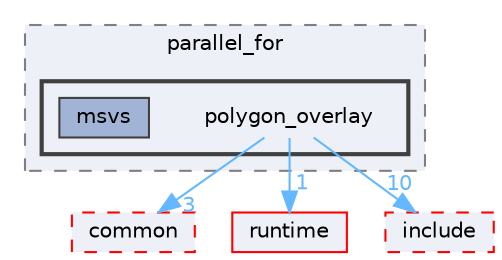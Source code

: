 digraph "external/taskflow/3rd-party/tbb/examples/parallel_for/polygon_overlay"
{
 // LATEX_PDF_SIZE
  bgcolor="transparent";
  edge [fontname=Helvetica,fontsize=10,labelfontname=Helvetica,labelfontsize=10];
  node [fontname=Helvetica,fontsize=10,shape=box,height=0.2,width=0.4];
  compound=true
  subgraph clusterdir_c19d9c190765b3f8fd642fafe7395bab {
    graph [ bgcolor="#edf0f7", pencolor="grey50", label="parallel_for", fontname=Helvetica,fontsize=10 style="filled,dashed", URL="dir_c19d9c190765b3f8fd642fafe7395bab.html",tooltip=""]
  subgraph clusterdir_863dc681f720460eb6548b7377bd671b {
    graph [ bgcolor="#edf0f7", pencolor="grey25", label="", fontname=Helvetica,fontsize=10 style="filled,bold", URL="dir_863dc681f720460eb6548b7377bd671b.html",tooltip=""]
    dir_863dc681f720460eb6548b7377bd671b [shape=plaintext, label="polygon_overlay"];
  dir_5fd30657f7156ffd2261dcf86f3f8502 [label="msvs", fillcolor="#a2b4d6", color="grey25", style="filled", URL="dir_5fd30657f7156ffd2261dcf86f3f8502.html",tooltip=""];
  }
  }
  dir_54703c436fa5ff1ab20c927331cf8a3a [label="common", fillcolor="#edf0f7", color="red", style="filled,dashed", URL="dir_54703c436fa5ff1ab20c927331cf8a3a.html",tooltip=""];
  dir_cb031e414f281a658b23dddb30bb9d2c [label="runtime", fillcolor="#edf0f7", color="red", style="filled", URL="dir_cb031e414f281a658b23dddb30bb9d2c.html",tooltip=""];
  dir_9a108c806b4257aefe6c62ce1f799fad [label="include", fillcolor="#edf0f7", color="red", style="filled,dashed", URL="dir_9a108c806b4257aefe6c62ce1f799fad.html",tooltip=""];
  dir_863dc681f720460eb6548b7377bd671b->dir_54703c436fa5ff1ab20c927331cf8a3a [headlabel="3", labeldistance=1.5 headhref="dir_000557_000148.html" href="dir_000557_000148.html" color="steelblue1" fontcolor="steelblue1"];
  dir_863dc681f720460eb6548b7377bd671b->dir_9a108c806b4257aefe6c62ce1f799fad [headlabel="10", labeldistance=1.5 headhref="dir_000557_000389.html" href="dir_000557_000389.html" color="steelblue1" fontcolor="steelblue1"];
  dir_863dc681f720460eb6548b7377bd671b->dir_cb031e414f281a658b23dddb30bb9d2c [headlabel="1", labeldistance=1.5 headhref="dir_000557_000628.html" href="dir_000557_000628.html" color="steelblue1" fontcolor="steelblue1"];
}
